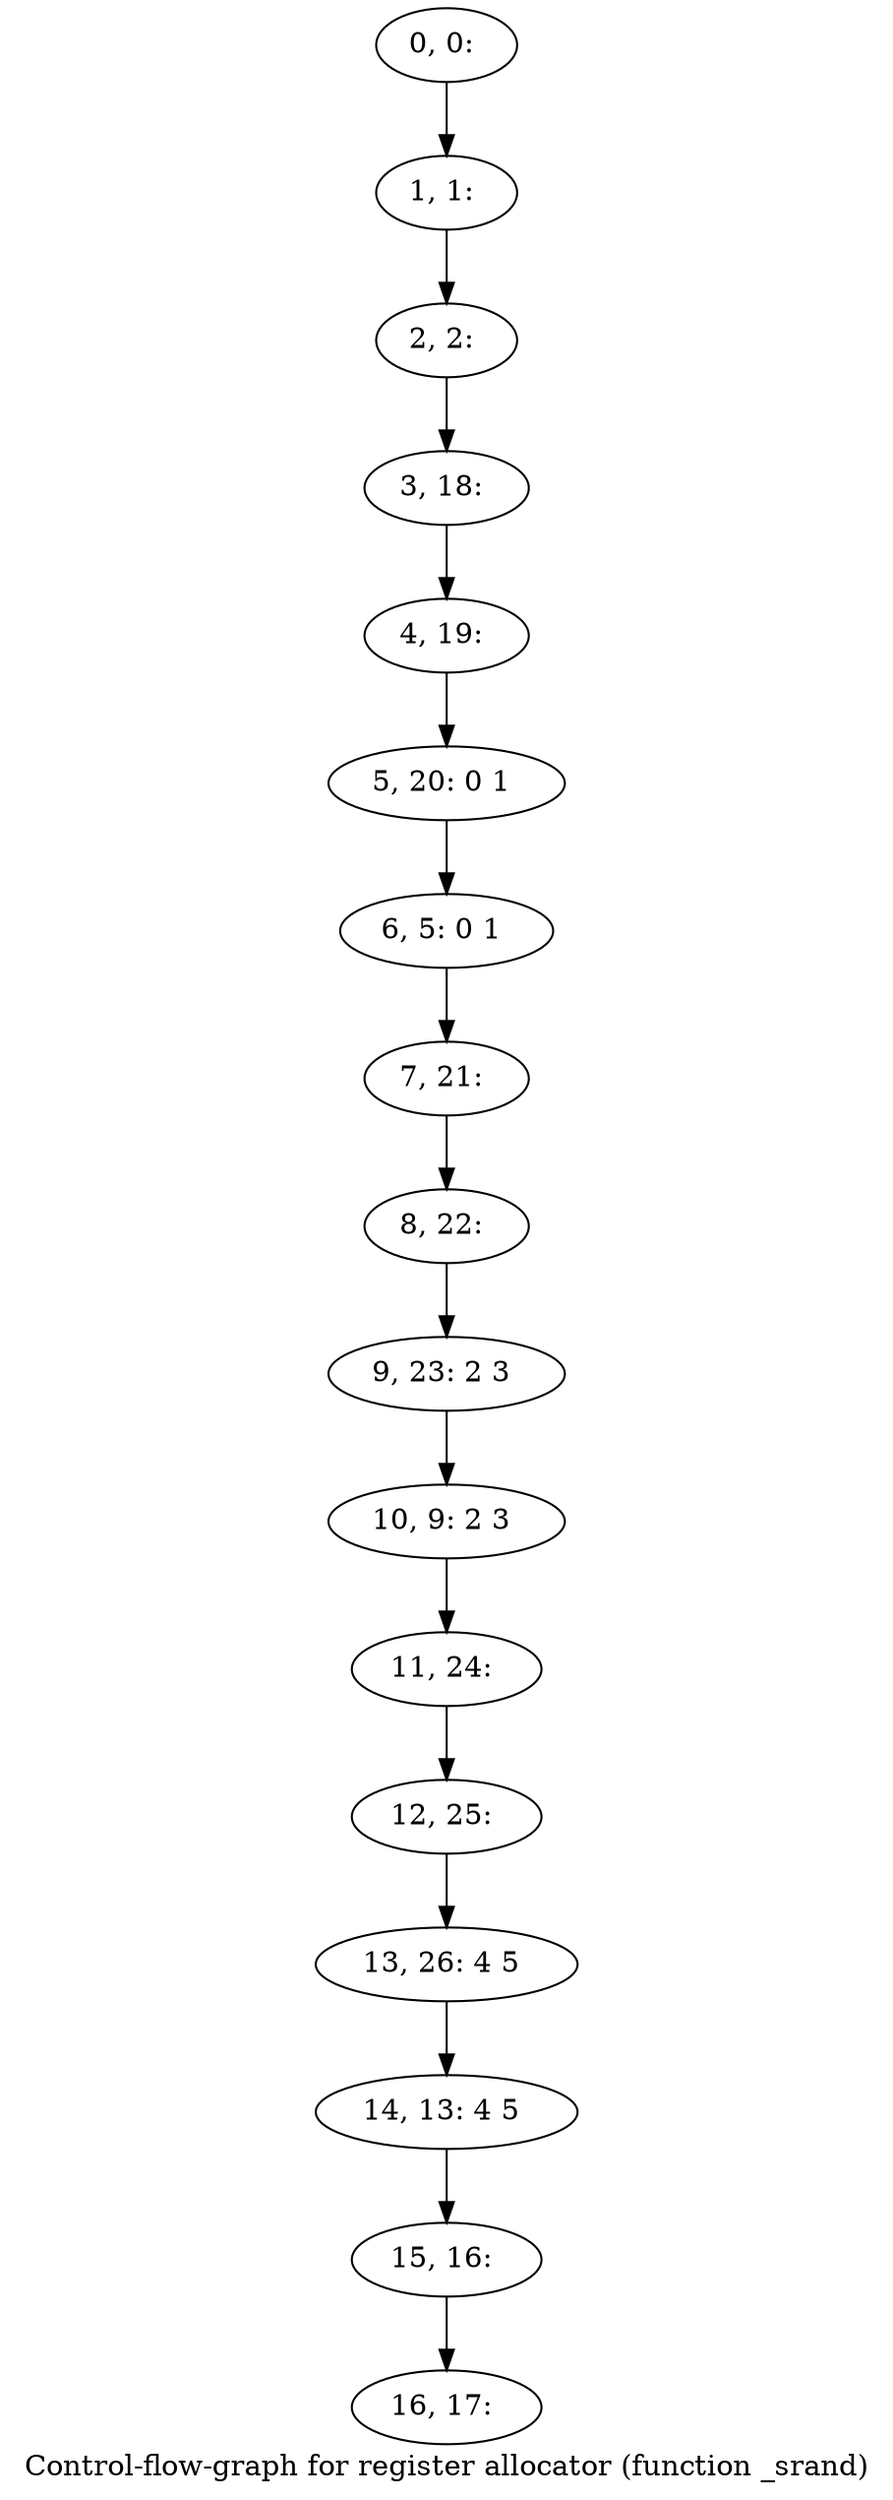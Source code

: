 digraph G {
graph [label="Control-flow-graph for register allocator (function _srand)"]
0[label="0, 0: "];
1[label="1, 1: "];
2[label="2, 2: "];
3[label="3, 18: "];
4[label="4, 19: "];
5[label="5, 20: 0 1 "];
6[label="6, 5: 0 1 "];
7[label="7, 21: "];
8[label="8, 22: "];
9[label="9, 23: 2 3 "];
10[label="10, 9: 2 3 "];
11[label="11, 24: "];
12[label="12, 25: "];
13[label="13, 26: 4 5 "];
14[label="14, 13: 4 5 "];
15[label="15, 16: "];
16[label="16, 17: "];
0->1 ;
1->2 ;
2->3 ;
3->4 ;
4->5 ;
5->6 ;
6->7 ;
7->8 ;
8->9 ;
9->10 ;
10->11 ;
11->12 ;
12->13 ;
13->14 ;
14->15 ;
15->16 ;
}
